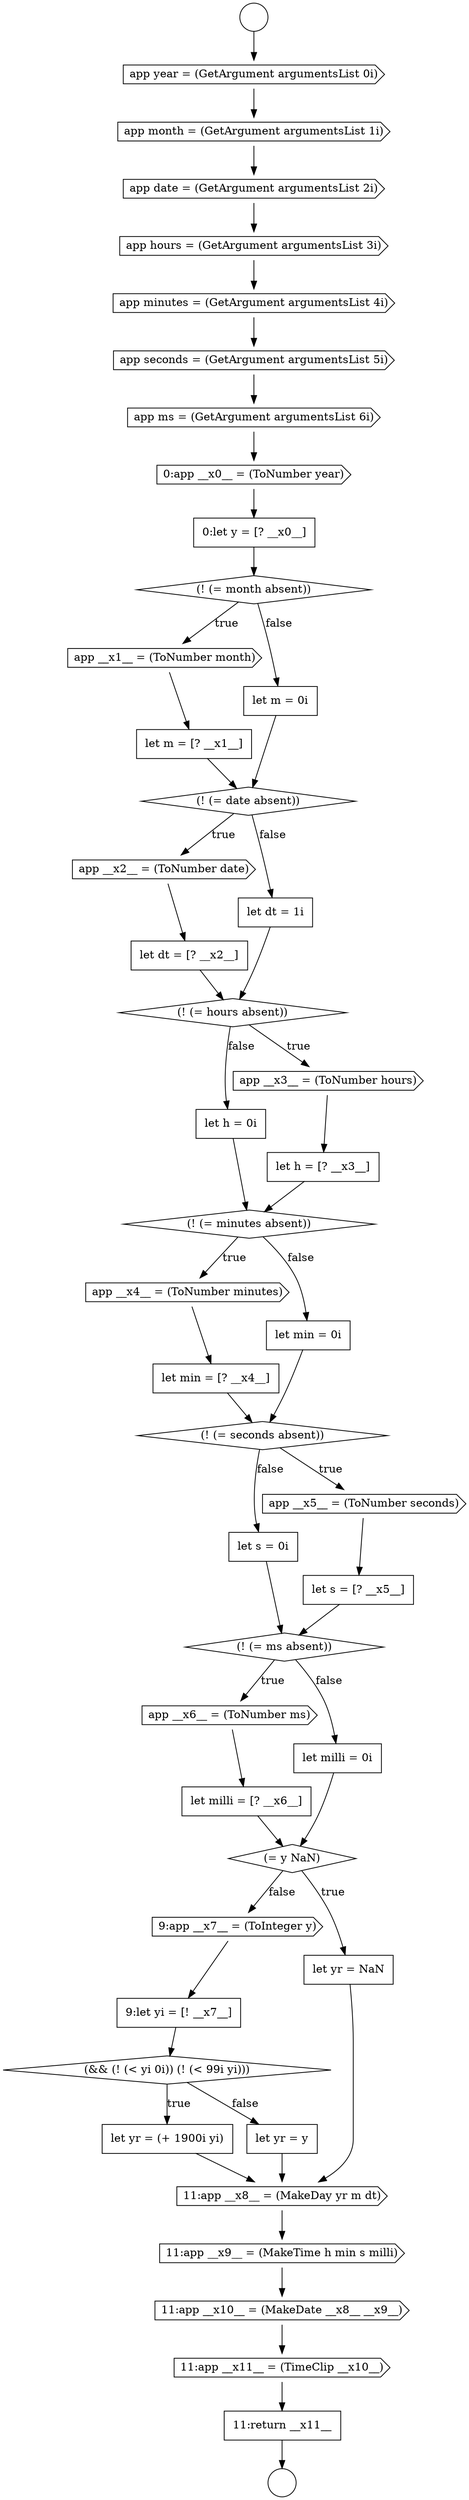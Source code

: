 digraph {
  node12911 [shape=cds, label=<<font color="black">app __x1__ = (ToNumber month)</font>> color="black" fillcolor="white" style=filled]
  node12920 [shape=none, margin=0, label=<<font color="black">
    <table border="0" cellborder="1" cellspacing="0" cellpadding="10">
      <tr><td align="left">let h = [? __x3__]</td></tr>
    </table>
  </font>> color="black" fillcolor="white" style=filled]
  node12924 [shape=none, margin=0, label=<<font color="black">
    <table border="0" cellborder="1" cellspacing="0" cellpadding="10">
      <tr><td align="left">let min = [? __x4__]</td></tr>
    </table>
  </font>> color="black" fillcolor="white" style=filled]
  node12907 [shape=cds, label=<<font color="black">app ms = (GetArgument argumentsList 6i)</font>> color="black" fillcolor="white" style=filled]
  node12945 [shape=none, margin=0, label=<<font color="black">
    <table border="0" cellborder="1" cellspacing="0" cellpadding="10">
      <tr><td align="left">11:return __x11__</td></tr>
    </table>
  </font>> color="black" fillcolor="white" style=filled]
  node12936 [shape=cds, label=<<font color="black">9:app __x7__ = (ToInteger y)</font>> color="black" fillcolor="white" style=filled]
  node12918 [shape=diamond, label=<<font color="black">(! (= hours absent))</font>> color="black" fillcolor="white" style=filled]
  node12915 [shape=cds, label=<<font color="black">app __x2__ = (ToNumber date)</font>> color="black" fillcolor="white" style=filled]
  node12908 [shape=cds, label=<<font color="black">0:app __x0__ = (ToNumber year)</font>> color="black" fillcolor="white" style=filled]
  node12928 [shape=none, margin=0, label=<<font color="black">
    <table border="0" cellborder="1" cellspacing="0" cellpadding="10">
      <tr><td align="left">let s = [? __x5__]</td></tr>
    </table>
  </font>> color="black" fillcolor="white" style=filled]
  node12934 [shape=diamond, label=<<font color="black">(= y NaN)</font>> color="black" fillcolor="white" style=filled]
  node12939 [shape=none, margin=0, label=<<font color="black">
    <table border="0" cellborder="1" cellspacing="0" cellpadding="10">
      <tr><td align="left">let yr = (+ 1900i yi)</td></tr>
    </table>
  </font>> color="black" fillcolor="white" style=filled]
  node12921 [shape=none, margin=0, label=<<font color="black">
    <table border="0" cellborder="1" cellspacing="0" cellpadding="10">
      <tr><td align="left">let h = 0i</td></tr>
    </table>
  </font>> color="black" fillcolor="white" style=filled]
  node12929 [shape=none, margin=0, label=<<font color="black">
    <table border="0" cellborder="1" cellspacing="0" cellpadding="10">
      <tr><td align="left">let s = 0i</td></tr>
    </table>
  </font>> color="black" fillcolor="white" style=filled]
  node12916 [shape=none, margin=0, label=<<font color="black">
    <table border="0" cellborder="1" cellspacing="0" cellpadding="10">
      <tr><td align="left">let dt = [? __x2__]</td></tr>
    </table>
  </font>> color="black" fillcolor="white" style=filled]
  node12943 [shape=cds, label=<<font color="black">11:app __x10__ = (MakeDate __x8__ __x9__)</font>> color="black" fillcolor="white" style=filled]
  node12901 [shape=cds, label=<<font color="black">app year = (GetArgument argumentsList 0i)</font>> color="black" fillcolor="white" style=filled]
  node12935 [shape=none, margin=0, label=<<font color="black">
    <table border="0" cellborder="1" cellspacing="0" cellpadding="10">
      <tr><td align="left">let yr = NaN</td></tr>
    </table>
  </font>> color="black" fillcolor="white" style=filled]
  node12927 [shape=cds, label=<<font color="black">app __x5__ = (ToNumber seconds)</font>> color="black" fillcolor="white" style=filled]
  node12910 [shape=diamond, label=<<font color="black">(! (= month absent))</font>> color="black" fillcolor="white" style=filled]
  node12930 [shape=diamond, label=<<font color="black">(! (= ms absent))</font>> color="black" fillcolor="white" style=filled]
  node12905 [shape=cds, label=<<font color="black">app minutes = (GetArgument argumentsList 4i)</font>> color="black" fillcolor="white" style=filled]
  node12906 [shape=cds, label=<<font color="black">app seconds = (GetArgument argumentsList 5i)</font>> color="black" fillcolor="white" style=filled]
  node12917 [shape=none, margin=0, label=<<font color="black">
    <table border="0" cellborder="1" cellspacing="0" cellpadding="10">
      <tr><td align="left">let dt = 1i</td></tr>
    </table>
  </font>> color="black" fillcolor="white" style=filled]
  node12942 [shape=cds, label=<<font color="black">11:app __x9__ = (MakeTime h min s milli)</font>> color="black" fillcolor="white" style=filled]
  node12902 [shape=cds, label=<<font color="black">app month = (GetArgument argumentsList 1i)</font>> color="black" fillcolor="white" style=filled]
  node12931 [shape=cds, label=<<font color="black">app __x6__ = (ToNumber ms)</font>> color="black" fillcolor="white" style=filled]
  node12923 [shape=cds, label=<<font color="black">app __x4__ = (ToNumber minutes)</font>> color="black" fillcolor="white" style=filled]
  node12938 [shape=diamond, label=<<font color="black">(&amp;&amp; (! (&lt; yi 0i)) (! (&lt; 99i yi)))</font>> color="black" fillcolor="white" style=filled]
  node12913 [shape=none, margin=0, label=<<font color="black">
    <table border="0" cellborder="1" cellspacing="0" cellpadding="10">
      <tr><td align="left">let m = 0i</td></tr>
    </table>
  </font>> color="black" fillcolor="white" style=filled]
  node12914 [shape=diamond, label=<<font color="black">(! (= date absent))</font>> color="black" fillcolor="white" style=filled]
  node12909 [shape=none, margin=0, label=<<font color="black">
    <table border="0" cellborder="1" cellspacing="0" cellpadding="10">
      <tr><td align="left">0:let y = [? __x0__]</td></tr>
    </table>
  </font>> color="black" fillcolor="white" style=filled]
  node12926 [shape=diamond, label=<<font color="black">(! (= seconds absent))</font>> color="black" fillcolor="white" style=filled]
  node12899 [shape=circle label=" " color="black" fillcolor="white" style=filled]
  node12922 [shape=diamond, label=<<font color="black">(! (= minutes absent))</font>> color="black" fillcolor="white" style=filled]
  node12941 [shape=cds, label=<<font color="black">11:app __x8__ = (MakeDay yr m dt)</font>> color="black" fillcolor="white" style=filled]
  node12903 [shape=cds, label=<<font color="black">app date = (GetArgument argumentsList 2i)</font>> color="black" fillcolor="white" style=filled]
  node12937 [shape=none, margin=0, label=<<font color="black">
    <table border="0" cellborder="1" cellspacing="0" cellpadding="10">
      <tr><td align="left">9:let yi = [! __x7__]</td></tr>
    </table>
  </font>> color="black" fillcolor="white" style=filled]
  node12932 [shape=none, margin=0, label=<<font color="black">
    <table border="0" cellborder="1" cellspacing="0" cellpadding="10">
      <tr><td align="left">let milli = [? __x6__]</td></tr>
    </table>
  </font>> color="black" fillcolor="white" style=filled]
  node12925 [shape=none, margin=0, label=<<font color="black">
    <table border="0" cellborder="1" cellspacing="0" cellpadding="10">
      <tr><td align="left">let min = 0i</td></tr>
    </table>
  </font>> color="black" fillcolor="white" style=filled]
  node12933 [shape=none, margin=0, label=<<font color="black">
    <table border="0" cellborder="1" cellspacing="0" cellpadding="10">
      <tr><td align="left">let milli = 0i</td></tr>
    </table>
  </font>> color="black" fillcolor="white" style=filled]
  node12912 [shape=none, margin=0, label=<<font color="black">
    <table border="0" cellborder="1" cellspacing="0" cellpadding="10">
      <tr><td align="left">let m = [? __x1__]</td></tr>
    </table>
  </font>> color="black" fillcolor="white" style=filled]
  node12900 [shape=circle label=" " color="black" fillcolor="white" style=filled]
  node12940 [shape=none, margin=0, label=<<font color="black">
    <table border="0" cellborder="1" cellspacing="0" cellpadding="10">
      <tr><td align="left">let yr = y</td></tr>
    </table>
  </font>> color="black" fillcolor="white" style=filled]
  node12904 [shape=cds, label=<<font color="black">app hours = (GetArgument argumentsList 3i)</font>> color="black" fillcolor="white" style=filled]
  node12919 [shape=cds, label=<<font color="black">app __x3__ = (ToNumber hours)</font>> color="black" fillcolor="white" style=filled]
  node12944 [shape=cds, label=<<font color="black">11:app __x11__ = (TimeClip __x10__)</font>> color="black" fillcolor="white" style=filled]
  node12917 -> node12918 [ color="black"]
  node12901 -> node12902 [ color="black"]
  node12902 -> node12903 [ color="black"]
  node12914 -> node12915 [label=<<font color="black">true</font>> color="black"]
  node12914 -> node12917 [label=<<font color="black">false</font>> color="black"]
  node12928 -> node12930 [ color="black"]
  node12936 -> node12937 [ color="black"]
  node12925 -> node12926 [ color="black"]
  node12926 -> node12927 [label=<<font color="black">true</font>> color="black"]
  node12926 -> node12929 [label=<<font color="black">false</font>> color="black"]
  node12939 -> node12941 [ color="black"]
  node12942 -> node12943 [ color="black"]
  node12910 -> node12911 [label=<<font color="black">true</font>> color="black"]
  node12910 -> node12913 [label=<<font color="black">false</font>> color="black"]
  node12940 -> node12941 [ color="black"]
  node12945 -> node12900 [ color="black"]
  node12944 -> node12945 [ color="black"]
  node12923 -> node12924 [ color="black"]
  node12943 -> node12944 [ color="black"]
  node12921 -> node12922 [ color="black"]
  node12935 -> node12941 [ color="black"]
  node12937 -> node12938 [ color="black"]
  node12899 -> node12901 [ color="black"]
  node12916 -> node12918 [ color="black"]
  node12930 -> node12931 [label=<<font color="black">true</font>> color="black"]
  node12930 -> node12933 [label=<<font color="black">false</font>> color="black"]
  node12918 -> node12919 [label=<<font color="black">true</font>> color="black"]
  node12918 -> node12921 [label=<<font color="black">false</font>> color="black"]
  node12909 -> node12910 [ color="black"]
  node12933 -> node12934 [ color="black"]
  node12920 -> node12922 [ color="black"]
  node12903 -> node12904 [ color="black"]
  node12931 -> node12932 [ color="black"]
  node12922 -> node12923 [label=<<font color="black">true</font>> color="black"]
  node12922 -> node12925 [label=<<font color="black">false</font>> color="black"]
  node12912 -> node12914 [ color="black"]
  node12906 -> node12907 [ color="black"]
  node12908 -> node12909 [ color="black"]
  node12913 -> node12914 [ color="black"]
  node12929 -> node12930 [ color="black"]
  node12924 -> node12926 [ color="black"]
  node12915 -> node12916 [ color="black"]
  node12938 -> node12939 [label=<<font color="black">true</font>> color="black"]
  node12938 -> node12940 [label=<<font color="black">false</font>> color="black"]
  node12911 -> node12912 [ color="black"]
  node12932 -> node12934 [ color="black"]
  node12905 -> node12906 [ color="black"]
  node12941 -> node12942 [ color="black"]
  node12904 -> node12905 [ color="black"]
  node12927 -> node12928 [ color="black"]
  node12934 -> node12935 [label=<<font color="black">true</font>> color="black"]
  node12934 -> node12936 [label=<<font color="black">false</font>> color="black"]
  node12907 -> node12908 [ color="black"]
  node12919 -> node12920 [ color="black"]
}
